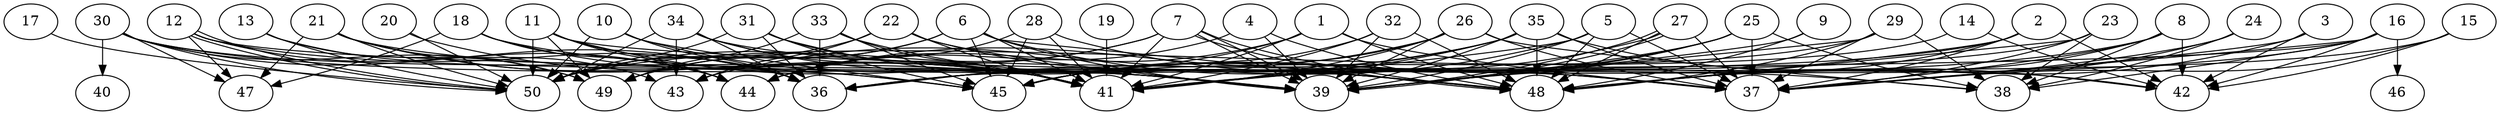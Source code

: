 // DAG automatically generated by daggen at Thu Oct  3 14:07:58 2019
// ./daggen --dot -n 50 --ccr 0.5 --fat 0.9 --regular 0.9 --density 0.6 --mindata 5242880 --maxdata 52428800 
digraph G {
  1 [size="77568000", alpha="0.12", expect_size="38784000"] 
  1 -> 36 [size ="38784000"]
  1 -> 37 [size ="38784000"]
  1 -> 41 [size ="38784000"]
  1 -> 44 [size ="38784000"]
  1 -> 48 [size ="38784000"]
  2 [size="62484480", alpha="0.18", expect_size="31242240"] 
  2 -> 37 [size ="31242240"]
  2 -> 39 [size ="31242240"]
  2 -> 41 [size ="31242240"]
  2 -> 42 [size ="31242240"]
  2 -> 48 [size ="31242240"]
  3 [size="91611136", alpha="0.14", expect_size="45805568"] 
  3 -> 37 [size ="45805568"]
  3 -> 42 [size ="45805568"]
  3 -> 48 [size ="45805568"]
  4 [size="72345600", alpha="0.05", expect_size="36172800"] 
  4 -> 39 [size ="36172800"]
  4 -> 44 [size ="36172800"]
  4 -> 48 [size ="36172800"]
  5 [size="67061760", alpha="0.12", expect_size="33530880"] 
  5 -> 36 [size ="33530880"]
  5 -> 37 [size ="33530880"]
  5 -> 39 [size ="33530880"]
  5 -> 41 [size ="33530880"]
  5 -> 48 [size ="33530880"]
  6 [size="99102720", alpha="0.00", expect_size="49551360"] 
  6 -> 37 [size ="49551360"]
  6 -> 39 [size ="49551360"]
  6 -> 41 [size ="49551360"]
  6 -> 45 [size ="49551360"]
  6 -> 48 [size ="49551360"]
  6 -> 49 [size ="49551360"]
  6 -> 50 [size ="49551360"]
  7 [size="103194624", alpha="0.13", expect_size="51597312"] 
  7 -> 39 [size ="51597312"]
  7 -> 39 [size ="51597312"]
  7 -> 41 [size ="51597312"]
  7 -> 48 [size ="51597312"]
  7 -> 48 [size ="51597312"]
  7 -> 49 [size ="51597312"]
  7 -> 50 [size ="51597312"]
  8 [size="53731328", alpha="0.16", expect_size="26865664"] 
  8 -> 36 [size ="26865664"]
  8 -> 37 [size ="26865664"]
  8 -> 38 [size ="26865664"]
  8 -> 42 [size ="26865664"]
  8 -> 48 [size ="26865664"]
  9 [size="61100032", alpha="0.00", expect_size="30550016"] 
  9 -> 39 [size ="30550016"]
  9 -> 48 [size ="30550016"]
  10 [size="95770624", alpha="0.18", expect_size="47885312"] 
  10 -> 36 [size ="47885312"]
  10 -> 39 [size ="47885312"]
  10 -> 45 [size ="47885312"]
  10 -> 50 [size ="47885312"]
  11 [size="89561088", alpha="0.15", expect_size="44780544"] 
  11 -> 36 [size ="44780544"]
  11 -> 38 [size ="44780544"]
  11 -> 39 [size ="44780544"]
  11 -> 44 [size ="44780544"]
  11 -> 49 [size ="44780544"]
  11 -> 50 [size ="44780544"]
  12 [size="53805056", alpha="0.14", expect_size="26902528"] 
  12 -> 42 [size ="26902528"]
  12 -> 44 [size ="26902528"]
  12 -> 45 [size ="26902528"]
  12 -> 47 [size ="26902528"]
  12 -> 50 [size ="26902528"]
  12 -> 50 [size ="26902528"]
  13 [size="44562432", alpha="0.01", expect_size="22281216"] 
  13 -> 36 [size ="22281216"]
  13 -> 49 [size ="22281216"]
  13 -> 50 [size ="22281216"]
  14 [size="17254400", alpha="0.19", expect_size="8627200"] 
  14 -> 42 [size ="8627200"]
  14 -> 45 [size ="8627200"]
  15 [size="39880704", alpha="0.10", expect_size="19940352"] 
  15 -> 37 [size ="19940352"]
  15 -> 42 [size ="19940352"]
  15 -> 48 [size ="19940352"]
  16 [size="97224704", alpha="0.20", expect_size="48612352"] 
  16 -> 36 [size ="48612352"]
  16 -> 37 [size ="48612352"]
  16 -> 38 [size ="48612352"]
  16 -> 41 [size ="48612352"]
  16 -> 42 [size ="48612352"]
  16 -> 46 [size ="48612352"]
  17 [size="98232320", alpha="0.04", expect_size="49116160"] 
  17 -> 50 [size ="49116160"]
  18 [size="63234048", alpha="0.11", expect_size="31617024"] 
  18 -> 37 [size ="31617024"]
  18 -> 41 [size ="31617024"]
  18 -> 44 [size ="31617024"]
  18 -> 47 [size ="31617024"]
  19 [size="45600768", alpha="0.16", expect_size="22800384"] 
  19 -> 41 [size ="22800384"]
  20 [size="46331904", alpha="0.12", expect_size="23165952"] 
  20 -> 41 [size ="23165952"]
  20 -> 50 [size ="23165952"]
  21 [size="37980160", alpha="0.02", expect_size="18990080"] 
  21 -> 39 [size ="18990080"]
  21 -> 41 [size ="18990080"]
  21 -> 43 [size ="18990080"]
  21 -> 45 [size ="18990080"]
  21 -> 47 [size ="18990080"]
  21 -> 50 [size ="18990080"]
  22 [size="14358528", alpha="0.03", expect_size="7179264"] 
  22 -> 39 [size ="7179264"]
  22 -> 41 [size ="7179264"]
  22 -> 43 [size ="7179264"]
  22 -> 48 [size ="7179264"]
  22 -> 50 [size ="7179264"]
  23 [size="80574464", alpha="0.02", expect_size="40287232"] 
  23 -> 37 [size ="40287232"]
  23 -> 38 [size ="40287232"]
  23 -> 41 [size ="40287232"]
  23 -> 48 [size ="40287232"]
  24 [size="87535616", alpha="0.13", expect_size="43767808"] 
  24 -> 37 [size ="43767808"]
  24 -> 38 [size ="43767808"]
  24 -> 48 [size ="43767808"]
  25 [size="81881088", alpha="0.17", expect_size="40940544"] 
  25 -> 37 [size ="40940544"]
  25 -> 38 [size ="40940544"]
  25 -> 39 [size ="40940544"]
  25 -> 41 [size ="40940544"]
  25 -> 45 [size ="40940544"]
  26 [size="36165632", alpha="0.19", expect_size="18082816"] 
  26 -> 37 [size ="18082816"]
  26 -> 38 [size ="18082816"]
  26 -> 39 [size ="18082816"]
  26 -> 41 [size ="18082816"]
  26 -> 43 [size ="18082816"]
  26 -> 45 [size ="18082816"]
  27 [size="35004416", alpha="0.01", expect_size="17502208"] 
  27 -> 37 [size ="17502208"]
  27 -> 39 [size ="17502208"]
  27 -> 39 [size ="17502208"]
  27 -> 45 [size ="17502208"]
  27 -> 48 [size ="17502208"]
  28 [size="53932032", alpha="0.12", expect_size="26966016"] 
  28 -> 37 [size ="26966016"]
  28 -> 41 [size ="26966016"]
  28 -> 44 [size ="26966016"]
  28 -> 45 [size ="26966016"]
  29 [size="12996608", alpha="0.14", expect_size="6498304"] 
  29 -> 37 [size ="6498304"]
  29 -> 38 [size ="6498304"]
  29 -> 39 [size ="6498304"]
  29 -> 48 [size ="6498304"]
  29 -> 50 [size ="6498304"]
  30 [size="89430016", alpha="0.14", expect_size="44715008"] 
  30 -> 36 [size ="44715008"]
  30 -> 39 [size ="44715008"]
  30 -> 40 [size ="44715008"]
  30 -> 41 [size ="44715008"]
  30 -> 47 [size ="44715008"]
  30 -> 49 [size ="44715008"]
  30 -> 50 [size ="44715008"]
  31 [size="52330496", alpha="0.10", expect_size="26165248"] 
  31 -> 36 [size ="26165248"]
  31 -> 41 [size ="26165248"]
  31 -> 45 [size ="26165248"]
  31 -> 48 [size ="26165248"]
  31 -> 50 [size ="26165248"]
  32 [size="63152128", alpha="0.16", expect_size="31576064"] 
  32 -> 39 [size ="31576064"]
  32 -> 41 [size ="31576064"]
  32 -> 45 [size ="31576064"]
  32 -> 48 [size ="31576064"]
  33 [size="79525888", alpha="0.09", expect_size="39762944"] 
  33 -> 36 [size ="39762944"]
  33 -> 41 [size ="39762944"]
  33 -> 45 [size ="39762944"]
  33 -> 48 [size ="39762944"]
  33 -> 49 [size ="39762944"]
  34 [size="88203264", alpha="0.04", expect_size="44101632"] 
  34 -> 36 [size ="44101632"]
  34 -> 39 [size ="44101632"]
  34 -> 41 [size ="44101632"]
  34 -> 43 [size ="44101632"]
  34 -> 48 [size ="44101632"]
  34 -> 50 [size ="44101632"]
  35 [size="56676352", alpha="0.04", expect_size="28338176"] 
  35 -> 36 [size ="28338176"]
  35 -> 37 [size ="28338176"]
  35 -> 39 [size ="28338176"]
  35 -> 41 [size ="28338176"]
  35 -> 42 [size ="28338176"]
  35 -> 44 [size ="28338176"]
  35 -> 48 [size ="28338176"]
  36 [size="41521152", alpha="0.03", expect_size="20760576"] 
  37 [size="36978688", alpha="0.01", expect_size="18489344"] 
  38 [size="41392128", alpha="0.10", expect_size="20696064"] 
  39 [size="98004992", alpha="0.06", expect_size="49002496"] 
  40 [size="68689920", alpha="0.10", expect_size="34344960"] 
  41 [size="38733824", alpha="0.20", expect_size="19366912"] 
  42 [size="87212032", alpha="0.10", expect_size="43606016"] 
  43 [size="68702208", alpha="0.16", expect_size="34351104"] 
  44 [size="17283072", alpha="0.17", expect_size="8641536"] 
  45 [size="34095104", alpha="0.14", expect_size="17047552"] 
  46 [size="54163456", alpha="0.17", expect_size="27081728"] 
  47 [size="69853184", alpha="0.04", expect_size="34926592"] 
  48 [size="74545152", alpha="0.01", expect_size="37272576"] 
  49 [size="26611712", alpha="0.18", expect_size="13305856"] 
  50 [size="55543808", alpha="0.12", expect_size="27771904"] 
}
